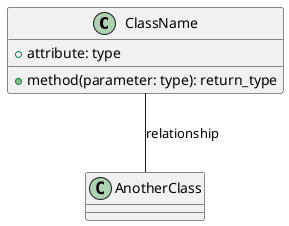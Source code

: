 @startuml
class ClassName {
  +attribute: type
  +method(parameter: type): return_type
}

ClassName -- AnotherClass : relationship
@enduml

